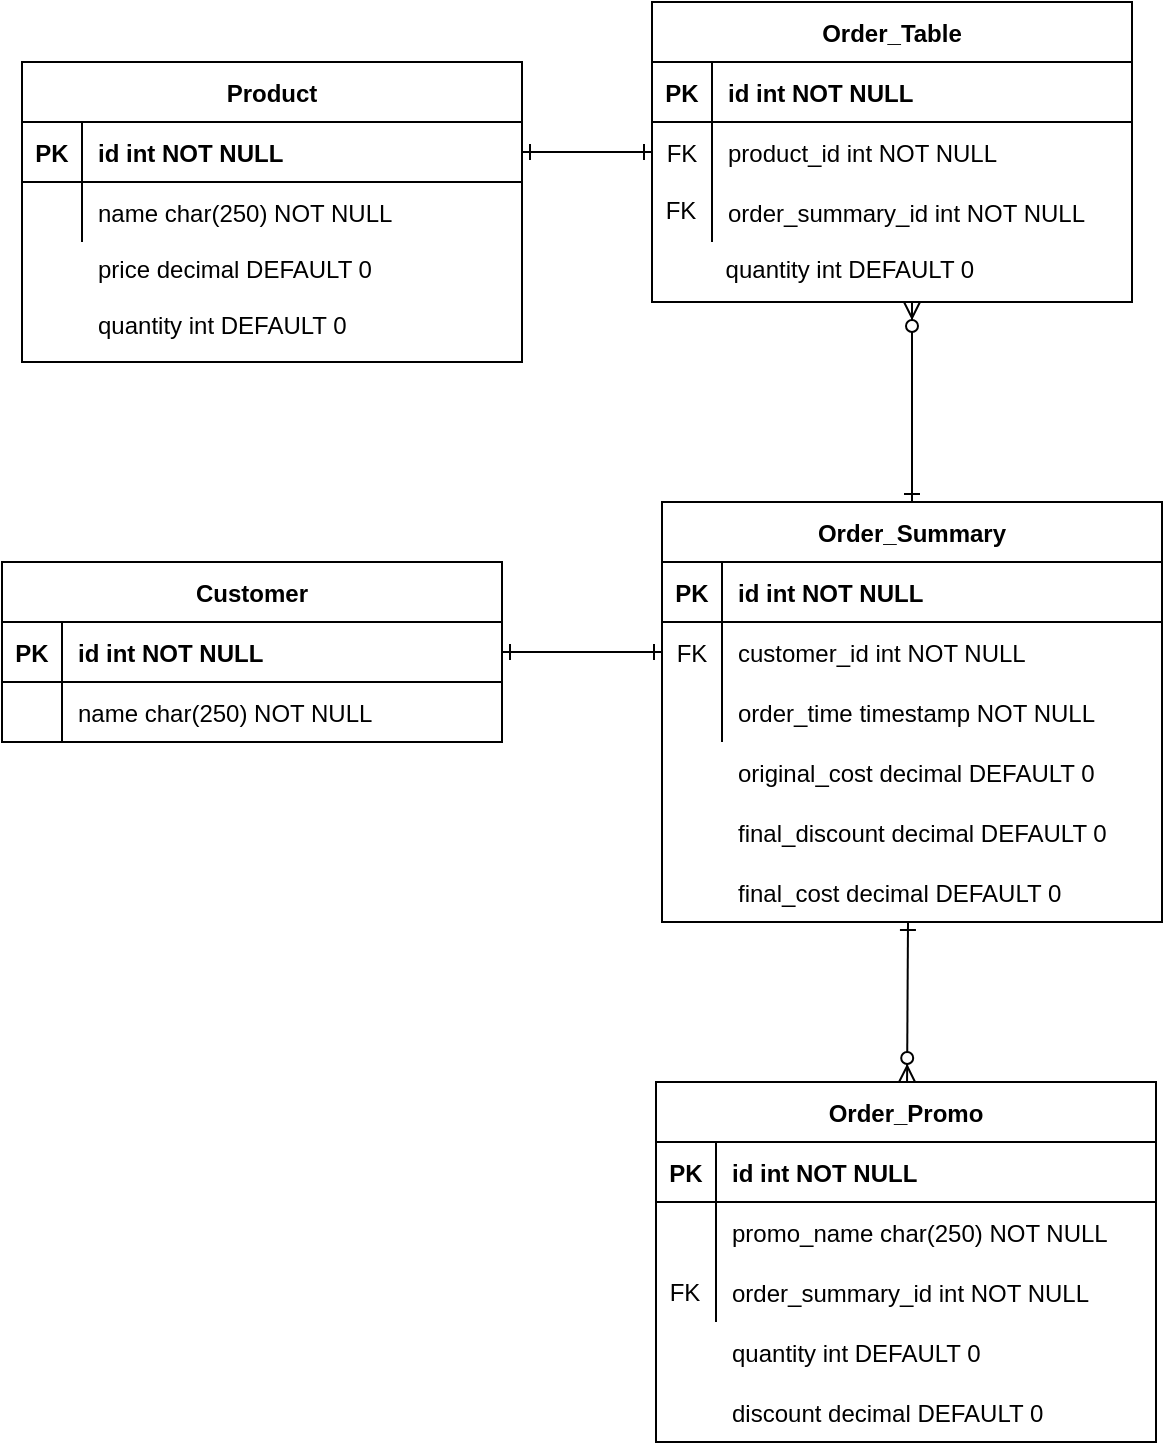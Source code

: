 <mxfile version="14.8.0" type="device"><diagram id="R2lEEEUBdFMjLlhIrx00" name="Page-1"><mxGraphModel dx="782" dy="482" grid="1" gridSize="10" guides="1" tooltips="1" connect="1" arrows="1" fold="1" page="1" pageScale="1" pageWidth="850" pageHeight="1100" math="0" shadow="0" extFonts="Permanent Marker^https://fonts.googleapis.com/css?family=Permanent+Marker"><root><mxCell id="0"/><mxCell id="1" parent="0"/><mxCell id="C-vyLk0tnHw3VtMMgP7b-1" value="" style="edgeStyle=entityRelationEdgeStyle;endArrow=ERone;startArrow=ERone;endFill=1;startFill=0;entryX=1;entryY=0.5;entryDx=0;entryDy=0;exitX=0;exitY=0.5;exitDx=0;exitDy=0;" parent="1" source="C-vyLk0tnHw3VtMMgP7b-6" target="-Bz3qGDfiQOeXdpUgVhB-2" edge="1"><mxGeometry width="100" height="100" relative="1" as="geometry"><mxPoint x="340" y="720" as="sourcePoint"/><mxPoint x="440" y="620" as="targetPoint"/></mxGeometry></mxCell><mxCell id="C-vyLk0tnHw3VtMMgP7b-12" value="" style="endArrow=ERzeroToMany;startArrow=ERone;endFill=1;startFill=0;rounded=1;exitX=0.5;exitY=0;exitDx=0;exitDy=0;" parent="1" source="C-vyLk0tnHw3VtMMgP7b-13" edge="1"><mxGeometry width="100" height="100" relative="1" as="geometry"><mxPoint x="580" y="280" as="sourcePoint"/><mxPoint x="575" y="200" as="targetPoint"/></mxGeometry></mxCell><mxCell id="-Bz3qGDfiQOeXdpUgVhB-14" value="Customer" style="shape=table;startSize=30;container=1;collapsible=1;childLayout=tableLayout;fixedRows=1;rowLines=0;fontStyle=1;align=center;resizeLast=1;" parent="1" vertex="1"><mxGeometry x="120" y="330" width="250" height="90" as="geometry"/></mxCell><mxCell id="-Bz3qGDfiQOeXdpUgVhB-15" value="" style="shape=partialRectangle;collapsible=0;dropTarget=0;pointerEvents=0;fillColor=none;points=[[0,0.5],[1,0.5]];portConstraint=eastwest;top=0;left=0;right=0;bottom=1;" parent="-Bz3qGDfiQOeXdpUgVhB-14" vertex="1"><mxGeometry y="30" width="250" height="30" as="geometry"/></mxCell><mxCell id="-Bz3qGDfiQOeXdpUgVhB-16" value="PK" style="shape=partialRectangle;overflow=hidden;connectable=0;fillColor=none;top=0;left=0;bottom=0;right=0;fontStyle=1;" parent="-Bz3qGDfiQOeXdpUgVhB-15" vertex="1"><mxGeometry width="30" height="30" as="geometry"/></mxCell><mxCell id="-Bz3qGDfiQOeXdpUgVhB-17" value="id int NOT NULL " style="shape=partialRectangle;overflow=hidden;connectable=0;fillColor=none;top=0;left=0;bottom=0;right=0;align=left;spacingLeft=6;fontStyle=1;" parent="-Bz3qGDfiQOeXdpUgVhB-15" vertex="1"><mxGeometry x="30" width="220" height="30" as="geometry"/></mxCell><mxCell id="-Bz3qGDfiQOeXdpUgVhB-18" value="" style="shape=partialRectangle;collapsible=0;dropTarget=0;pointerEvents=0;fillColor=none;points=[[0,0.5],[1,0.5]];portConstraint=eastwest;top=0;left=0;right=0;bottom=0;" parent="-Bz3qGDfiQOeXdpUgVhB-14" vertex="1"><mxGeometry y="60" width="250" height="30" as="geometry"/></mxCell><mxCell id="-Bz3qGDfiQOeXdpUgVhB-19" value="" style="shape=partialRectangle;overflow=hidden;connectable=0;fillColor=none;top=0;left=0;bottom=0;right=0;" parent="-Bz3qGDfiQOeXdpUgVhB-18" vertex="1"><mxGeometry width="30" height="30" as="geometry"/></mxCell><mxCell id="-Bz3qGDfiQOeXdpUgVhB-20" value="name char(250) NOT NULL" style="shape=partialRectangle;overflow=hidden;connectable=0;fillColor=none;top=0;left=0;bottom=0;right=0;align=left;spacingLeft=6;" parent="-Bz3qGDfiQOeXdpUgVhB-18" vertex="1"><mxGeometry x="30" width="220" height="30" as="geometry"/></mxCell><mxCell id="-Bz3qGDfiQOeXdpUgVhB-21" value="" style="endArrow=ERone;startArrow=ERone;endFill=1;startFill=0;rounded=1;exitX=1;exitY=0.5;exitDx=0;exitDy=0;entryX=0;entryY=0.5;entryDx=0;entryDy=0;" parent="1" source="-Bz3qGDfiQOeXdpUgVhB-15" target="C-vyLk0tnHw3VtMMgP7b-17" edge="1"><mxGeometry width="100" height="100" relative="1" as="geometry"><mxPoint x="585" y="310" as="sourcePoint"/><mxPoint x="585" y="210" as="targetPoint"/></mxGeometry></mxCell><mxCell id="-Bz3qGDfiQOeXdpUgVhB-22" value="" style="group" parent="1" vertex="1" connectable="0"><mxGeometry x="130" y="80" width="250" height="150" as="geometry"/></mxCell><mxCell id="-Bz3qGDfiQOeXdpUgVhB-8" value="price decimal DEFAULT 0" style="shape=partialRectangle;overflow=hidden;connectable=0;fillColor=none;top=0;left=0;bottom=0;right=0;align=left;spacingLeft=6;" parent="-Bz3qGDfiQOeXdpUgVhB-22" vertex="1"><mxGeometry x="30" y="90.002" width="220" height="26.471" as="geometry"/></mxCell><mxCell id="_Sokyo1Zx_Ld9ngsBPUt-2" value="" style="group" vertex="1" connectable="0" parent="-Bz3qGDfiQOeXdpUgVhB-22"><mxGeometry width="250" height="150" as="geometry"/></mxCell><mxCell id="-Bz3qGDfiQOeXdpUgVhB-1" value="Product" style="shape=table;startSize=30;container=1;collapsible=1;childLayout=tableLayout;fixedRows=1;rowLines=0;fontStyle=1;align=center;resizeLast=1;" parent="_Sokyo1Zx_Ld9ngsBPUt-2" vertex="1"><mxGeometry width="250" height="150" as="geometry"/></mxCell><mxCell id="-Bz3qGDfiQOeXdpUgVhB-2" value="" style="shape=partialRectangle;collapsible=0;dropTarget=0;pointerEvents=0;fillColor=none;points=[[0,0.5],[1,0.5]];portConstraint=eastwest;top=0;left=0;right=0;bottom=1;" parent="-Bz3qGDfiQOeXdpUgVhB-1" vertex="1"><mxGeometry y="30" width="250" height="30" as="geometry"/></mxCell><mxCell id="-Bz3qGDfiQOeXdpUgVhB-3" value="PK" style="shape=partialRectangle;overflow=hidden;connectable=0;fillColor=none;top=0;left=0;bottom=0;right=0;fontStyle=1;" parent="-Bz3qGDfiQOeXdpUgVhB-2" vertex="1"><mxGeometry width="30" height="30" as="geometry"/></mxCell><mxCell id="-Bz3qGDfiQOeXdpUgVhB-4" value="id int NOT NULL " style="shape=partialRectangle;overflow=hidden;connectable=0;fillColor=none;top=0;left=0;bottom=0;right=0;align=left;spacingLeft=6;fontStyle=1;" parent="-Bz3qGDfiQOeXdpUgVhB-2" vertex="1"><mxGeometry x="30" width="220" height="30" as="geometry"/></mxCell><mxCell id="-Bz3qGDfiQOeXdpUgVhB-5" value="" style="shape=partialRectangle;collapsible=0;dropTarget=0;pointerEvents=0;fillColor=none;points=[[0,0.5],[1,0.5]];portConstraint=eastwest;top=0;left=0;right=0;bottom=0;" parent="-Bz3qGDfiQOeXdpUgVhB-1" vertex="1"><mxGeometry y="60" width="250" height="30" as="geometry"/></mxCell><mxCell id="-Bz3qGDfiQOeXdpUgVhB-6" value="" style="shape=partialRectangle;overflow=hidden;connectable=0;fillColor=none;top=0;left=0;bottom=0;right=0;" parent="-Bz3qGDfiQOeXdpUgVhB-5" vertex="1"><mxGeometry width="30" height="30" as="geometry"/></mxCell><mxCell id="-Bz3qGDfiQOeXdpUgVhB-7" value="name char(250) NOT NULL" style="shape=partialRectangle;overflow=hidden;connectable=0;fillColor=none;top=0;left=0;bottom=0;right=0;align=left;spacingLeft=6;" parent="-Bz3qGDfiQOeXdpUgVhB-5" vertex="1"><mxGeometry x="30" width="220" height="30" as="geometry"/></mxCell><mxCell id="_Sokyo1Zx_Ld9ngsBPUt-1" value="quantity int DEFAULT 0" style="shape=partialRectangle;overflow=hidden;connectable=0;fillColor=none;top=0;left=0;bottom=0;right=0;align=left;spacingLeft=6;" vertex="1" parent="_Sokyo1Zx_Ld9ngsBPUt-2"><mxGeometry x="30" y="116.472" width="220" height="28.676" as="geometry"/></mxCell><mxCell id="-Bz3qGDfiQOeXdpUgVhB-23" value="" style="group" parent="1" vertex="1" connectable="0"><mxGeometry x="450" y="300" width="250" height="210" as="geometry"/></mxCell><mxCell id="C-vyLk0tnHw3VtMMgP7b-13" value="Order_Summary" style="shape=table;startSize=30;container=1;collapsible=1;childLayout=tableLayout;fixedRows=1;rowLines=0;fontStyle=1;align=center;resizeLast=1;" parent="-Bz3qGDfiQOeXdpUgVhB-23" vertex="1"><mxGeometry width="250" height="210" as="geometry"/></mxCell><mxCell id="C-vyLk0tnHw3VtMMgP7b-14" value="" style="shape=partialRectangle;collapsible=0;dropTarget=0;pointerEvents=0;fillColor=none;points=[[0,0.5],[1,0.5]];portConstraint=eastwest;top=0;left=0;right=0;bottom=1;" parent="C-vyLk0tnHw3VtMMgP7b-13" vertex="1"><mxGeometry y="30" width="250" height="30" as="geometry"/></mxCell><mxCell id="C-vyLk0tnHw3VtMMgP7b-15" value="PK" style="shape=partialRectangle;overflow=hidden;connectable=0;fillColor=none;top=0;left=0;bottom=0;right=0;fontStyle=1;" parent="C-vyLk0tnHw3VtMMgP7b-14" vertex="1"><mxGeometry width="30" height="30" as="geometry"/></mxCell><mxCell id="C-vyLk0tnHw3VtMMgP7b-16" value="id int NOT NULL " style="shape=partialRectangle;overflow=hidden;connectable=0;fillColor=none;top=0;left=0;bottom=0;right=0;align=left;spacingLeft=6;fontStyle=1;" parent="C-vyLk0tnHw3VtMMgP7b-14" vertex="1"><mxGeometry x="30" width="220" height="30" as="geometry"/></mxCell><mxCell id="C-vyLk0tnHw3VtMMgP7b-17" value="" style="shape=partialRectangle;collapsible=0;dropTarget=0;pointerEvents=0;fillColor=none;points=[[0,0.5],[1,0.5]];portConstraint=eastwest;top=0;left=0;right=0;bottom=0;" parent="C-vyLk0tnHw3VtMMgP7b-13" vertex="1"><mxGeometry y="60" width="250" height="30" as="geometry"/></mxCell><mxCell id="C-vyLk0tnHw3VtMMgP7b-18" value="FK" style="shape=partialRectangle;overflow=hidden;connectable=0;fillColor=none;top=0;left=0;bottom=0;right=0;" parent="C-vyLk0tnHw3VtMMgP7b-17" vertex="1"><mxGeometry width="30" height="30" as="geometry"/></mxCell><mxCell id="C-vyLk0tnHw3VtMMgP7b-19" value="customer_id int NOT NULL" style="shape=partialRectangle;overflow=hidden;connectable=0;fillColor=none;top=0;left=0;bottom=0;right=0;align=left;spacingLeft=6;" parent="C-vyLk0tnHw3VtMMgP7b-17" vertex="1"><mxGeometry x="30" width="220" height="30" as="geometry"/></mxCell><mxCell id="C-vyLk0tnHw3VtMMgP7b-20" value="" style="shape=partialRectangle;collapsible=0;dropTarget=0;pointerEvents=0;fillColor=none;points=[[0,0.5],[1,0.5]];portConstraint=eastwest;top=0;left=0;right=0;bottom=0;" parent="C-vyLk0tnHw3VtMMgP7b-13" vertex="1"><mxGeometry y="90" width="250" height="30" as="geometry"/></mxCell><mxCell id="C-vyLk0tnHw3VtMMgP7b-21" value="" style="shape=partialRectangle;overflow=hidden;connectable=0;fillColor=none;top=0;left=0;bottom=0;right=0;" parent="C-vyLk0tnHw3VtMMgP7b-20" vertex="1"><mxGeometry width="30" height="30" as="geometry"/></mxCell><mxCell id="C-vyLk0tnHw3VtMMgP7b-22" value="order_time timestamp NOT NULL" style="shape=partialRectangle;overflow=hidden;connectable=0;fillColor=none;top=0;left=0;bottom=0;right=0;align=left;spacingLeft=6;" parent="C-vyLk0tnHw3VtMMgP7b-20" vertex="1"><mxGeometry x="30" width="220" height="30" as="geometry"/></mxCell><mxCell id="-Bz3qGDfiQOeXdpUgVhB-11" value="original_cost decimal DEFAULT 0" style="shape=partialRectangle;overflow=hidden;connectable=0;fillColor=none;top=0;left=0;bottom=0;right=0;align=left;spacingLeft=6;" parent="-Bz3qGDfiQOeXdpUgVhB-23" vertex="1"><mxGeometry x="30" y="120" width="220" height="30" as="geometry"/></mxCell><mxCell id="-Bz3qGDfiQOeXdpUgVhB-12" value="final_discount decimal DEFAULT 0" style="shape=partialRectangle;overflow=hidden;connectable=0;fillColor=none;top=0;left=0;bottom=0;right=0;align=left;spacingLeft=6;" parent="-Bz3qGDfiQOeXdpUgVhB-23" vertex="1"><mxGeometry x="30" y="150" width="220" height="30" as="geometry"/></mxCell><mxCell id="-Bz3qGDfiQOeXdpUgVhB-13" value="final_cost decimal DEFAULT 0" style="shape=partialRectangle;overflow=hidden;connectable=0;fillColor=none;top=0;left=0;bottom=0;right=0;align=left;spacingLeft=6;" parent="-Bz3qGDfiQOeXdpUgVhB-23" vertex="1"><mxGeometry x="30" y="180" width="220" height="30" as="geometry"/></mxCell><mxCell id="-Bz3qGDfiQOeXdpUgVhB-40" value="" style="endArrow=ERzeroToMany;startArrow=ERone;endFill=1;startFill=0;rounded=1;" parent="-Bz3qGDfiQOeXdpUgVhB-23" target="-Bz3qGDfiQOeXdpUgVhB-24" edge="1"><mxGeometry width="100" height="100" relative="1" as="geometry"><mxPoint x="123" y="210" as="sourcePoint"/><mxPoint x="120" y="160" as="targetPoint"/></mxGeometry></mxCell><mxCell id="-Bz3qGDfiQOeXdpUgVhB-24" value="Order_Promo" style="shape=table;startSize=30;container=1;collapsible=1;childLayout=tableLayout;fixedRows=1;rowLines=0;fontStyle=1;align=center;resizeLast=1;" parent="1" vertex="1"><mxGeometry x="447" y="590" width="250" height="180" as="geometry"/></mxCell><mxCell id="-Bz3qGDfiQOeXdpUgVhB-25" value="" style="shape=partialRectangle;collapsible=0;dropTarget=0;pointerEvents=0;fillColor=none;points=[[0,0.5],[1,0.5]];portConstraint=eastwest;top=0;left=0;right=0;bottom=1;" parent="-Bz3qGDfiQOeXdpUgVhB-24" vertex="1"><mxGeometry y="30" width="250" height="30" as="geometry"/></mxCell><mxCell id="-Bz3qGDfiQOeXdpUgVhB-26" value="PK" style="shape=partialRectangle;overflow=hidden;connectable=0;fillColor=none;top=0;left=0;bottom=0;right=0;fontStyle=1;" parent="-Bz3qGDfiQOeXdpUgVhB-25" vertex="1"><mxGeometry width="30" height="30" as="geometry"/></mxCell><mxCell id="-Bz3qGDfiQOeXdpUgVhB-27" value="id int NOT NULL " style="shape=partialRectangle;overflow=hidden;connectable=0;fillColor=none;top=0;left=0;bottom=0;right=0;align=left;spacingLeft=6;fontStyle=1;" parent="-Bz3qGDfiQOeXdpUgVhB-25" vertex="1"><mxGeometry x="30" width="220" height="30" as="geometry"/></mxCell><mxCell id="-Bz3qGDfiQOeXdpUgVhB-28" value="" style="shape=partialRectangle;collapsible=0;dropTarget=0;pointerEvents=0;fillColor=none;points=[[0,0.5],[1,0.5]];portConstraint=eastwest;top=0;left=0;right=0;bottom=0;" parent="-Bz3qGDfiQOeXdpUgVhB-24" vertex="1"><mxGeometry y="60" width="250" height="30" as="geometry"/></mxCell><mxCell id="-Bz3qGDfiQOeXdpUgVhB-29" value="" style="shape=partialRectangle;overflow=hidden;connectable=0;fillColor=none;top=0;left=0;bottom=0;right=0;" parent="-Bz3qGDfiQOeXdpUgVhB-28" vertex="1"><mxGeometry width="30" height="30" as="geometry"/></mxCell><mxCell id="-Bz3qGDfiQOeXdpUgVhB-30" value="" style="shape=partialRectangle;overflow=hidden;connectable=0;fillColor=none;top=0;left=0;bottom=0;right=0;align=left;spacingLeft=6;" parent="-Bz3qGDfiQOeXdpUgVhB-28" vertex="1"><mxGeometry x="30" width="220" height="30" as="geometry"/></mxCell><mxCell id="-Bz3qGDfiQOeXdpUgVhB-31" value="" style="shape=partialRectangle;collapsible=0;dropTarget=0;pointerEvents=0;fillColor=none;points=[[0,0.5],[1,0.5]];portConstraint=eastwest;top=0;left=0;right=0;bottom=0;" parent="-Bz3qGDfiQOeXdpUgVhB-24" vertex="1"><mxGeometry y="90" width="250" height="30" as="geometry"/></mxCell><mxCell id="-Bz3qGDfiQOeXdpUgVhB-32" value="" style="shape=partialRectangle;overflow=hidden;connectable=0;fillColor=none;top=0;left=0;bottom=0;right=0;" parent="-Bz3qGDfiQOeXdpUgVhB-31" vertex="1"><mxGeometry width="30" height="30" as="geometry"/></mxCell><mxCell id="-Bz3qGDfiQOeXdpUgVhB-33" value="order_summary_id int NOT NULL" style="shape=partialRectangle;overflow=hidden;connectable=0;fillColor=none;top=0;left=0;bottom=0;right=0;align=left;spacingLeft=6;" parent="-Bz3qGDfiQOeXdpUgVhB-31" vertex="1"><mxGeometry x="30" width="220" height="30" as="geometry"/></mxCell><mxCell id="-Bz3qGDfiQOeXdpUgVhB-34" value="" style="group" parent="1" vertex="1" connectable="0"><mxGeometry x="445" y="50" width="240" height="150" as="geometry"/></mxCell><mxCell id="-Bz3qGDfiQOeXdpUgVhB-9" value="quantity int DEFAULT 0" style="shape=partialRectangle;overflow=hidden;connectable=0;fillColor=none;top=0;left=0;bottom=0;right=0;align=left;spacingLeft=6;" parent="-Bz3qGDfiQOeXdpUgVhB-34" vertex="1"><mxGeometry x="28.8" y="118" width="211.2" height="30" as="geometry"/></mxCell><mxCell id="-Bz3qGDfiQOeXdpUgVhB-39" value="" style="group" parent="-Bz3qGDfiQOeXdpUgVhB-34" vertex="1" connectable="0"><mxGeometry width="240" height="150" as="geometry"/></mxCell><mxCell id="C-vyLk0tnHw3VtMMgP7b-2" value="Order_Table" style="shape=table;startSize=30;container=1;collapsible=1;childLayout=tableLayout;fixedRows=1;rowLines=0;fontStyle=1;align=center;resizeLast=1;" parent="-Bz3qGDfiQOeXdpUgVhB-39" vertex="1"><mxGeometry width="240" height="150" as="geometry"/></mxCell><mxCell id="C-vyLk0tnHw3VtMMgP7b-3" value="" style="shape=partialRectangle;collapsible=0;dropTarget=0;pointerEvents=0;fillColor=none;points=[[0,0.5],[1,0.5]];portConstraint=eastwest;top=0;left=0;right=0;bottom=1;" parent="C-vyLk0tnHw3VtMMgP7b-2" vertex="1"><mxGeometry y="30" width="240" height="30" as="geometry"/></mxCell><mxCell id="C-vyLk0tnHw3VtMMgP7b-4" value="PK" style="shape=partialRectangle;overflow=hidden;connectable=0;fillColor=none;top=0;left=0;bottom=0;right=0;fontStyle=1;" parent="C-vyLk0tnHw3VtMMgP7b-3" vertex="1"><mxGeometry width="30" height="30" as="geometry"/></mxCell><mxCell id="C-vyLk0tnHw3VtMMgP7b-5" value="id int NOT NULL " style="shape=partialRectangle;overflow=hidden;connectable=0;fillColor=none;top=0;left=0;bottom=0;right=0;align=left;spacingLeft=6;fontStyle=1;" parent="C-vyLk0tnHw3VtMMgP7b-3" vertex="1"><mxGeometry x="30" width="210" height="30" as="geometry"/></mxCell><mxCell id="C-vyLk0tnHw3VtMMgP7b-6" value="" style="shape=partialRectangle;collapsible=0;dropTarget=0;pointerEvents=0;fillColor=none;points=[[0,0.5],[1,0.5]];portConstraint=eastwest;top=0;left=0;right=0;bottom=0;" parent="C-vyLk0tnHw3VtMMgP7b-2" vertex="1"><mxGeometry y="60" width="240" height="30" as="geometry"/></mxCell><mxCell id="C-vyLk0tnHw3VtMMgP7b-7" value="FK" style="shape=partialRectangle;overflow=hidden;connectable=0;fillColor=none;top=0;left=0;bottom=0;right=0;" parent="C-vyLk0tnHw3VtMMgP7b-6" vertex="1"><mxGeometry width="30" height="30" as="geometry"/></mxCell><mxCell id="C-vyLk0tnHw3VtMMgP7b-8" value="product_id int NOT NULL" style="shape=partialRectangle;overflow=hidden;connectable=0;fillColor=none;top=0;left=0;bottom=0;right=0;align=left;spacingLeft=6;" parent="C-vyLk0tnHw3VtMMgP7b-6" vertex="1"><mxGeometry x="30" width="210" height="30" as="geometry"/></mxCell><mxCell id="C-vyLk0tnHw3VtMMgP7b-9" value="" style="shape=partialRectangle;collapsible=0;dropTarget=0;pointerEvents=0;fillColor=none;points=[[0,0.5],[1,0.5]];portConstraint=eastwest;top=0;left=0;right=0;bottom=0;" parent="C-vyLk0tnHw3VtMMgP7b-2" vertex="1"><mxGeometry y="90" width="240" height="30" as="geometry"/></mxCell><mxCell id="C-vyLk0tnHw3VtMMgP7b-10" value="" style="shape=partialRectangle;overflow=hidden;connectable=0;fillColor=none;top=0;left=0;bottom=0;right=0;" parent="C-vyLk0tnHw3VtMMgP7b-9" vertex="1"><mxGeometry width="30" height="30" as="geometry"/></mxCell><mxCell id="C-vyLk0tnHw3VtMMgP7b-11" value="order_summary_id int NOT NULL" style="shape=partialRectangle;overflow=hidden;connectable=0;fillColor=none;top=0;left=0;bottom=0;right=0;align=left;spacingLeft=6;" parent="C-vyLk0tnHw3VtMMgP7b-9" vertex="1"><mxGeometry x="30" width="210" height="30" as="geometry"/></mxCell><mxCell id="-Bz3qGDfiQOeXdpUgVhB-10" value="FK" style="shape=partialRectangle;overflow=hidden;connectable=0;fillColor=none;top=0;left=0;bottom=0;right=0;" parent="-Bz3qGDfiQOeXdpUgVhB-39" vertex="1"><mxGeometry y="89" width="29" height="29" as="geometry"/></mxCell><mxCell id="-Bz3qGDfiQOeXdpUgVhB-41" value="promo_name char(250) NOT NULL" style="shape=partialRectangle;overflow=hidden;connectable=0;fillColor=none;top=0;left=0;bottom=0;right=0;align=left;spacingLeft=6;" parent="1" vertex="1"><mxGeometry x="477" y="650" width="220" height="30" as="geometry"/></mxCell><mxCell id="-Bz3qGDfiQOeXdpUgVhB-42" value="FK" style="shape=partialRectangle;overflow=hidden;connectable=0;fillColor=none;top=0;left=0;bottom=0;right=0;" parent="1" vertex="1"><mxGeometry x="447" y="680" width="29" height="29" as="geometry"/></mxCell><mxCell id="-Bz3qGDfiQOeXdpUgVhB-43" value="quantity int DEFAULT 0" style="shape=partialRectangle;overflow=hidden;connectable=0;fillColor=none;top=0;left=0;bottom=0;right=0;align=left;spacingLeft=6;" parent="1" vertex="1"><mxGeometry x="477" y="710" width="211.2" height="30" as="geometry"/></mxCell><mxCell id="-Bz3qGDfiQOeXdpUgVhB-44" value="discount decimal DEFAULT 0" style="shape=partialRectangle;overflow=hidden;connectable=0;fillColor=none;top=0;left=0;bottom=0;right=0;align=left;spacingLeft=6;" parent="1" vertex="1"><mxGeometry x="477" y="740" width="220" height="30" as="geometry"/></mxCell></root></mxGraphModel></diagram></mxfile>